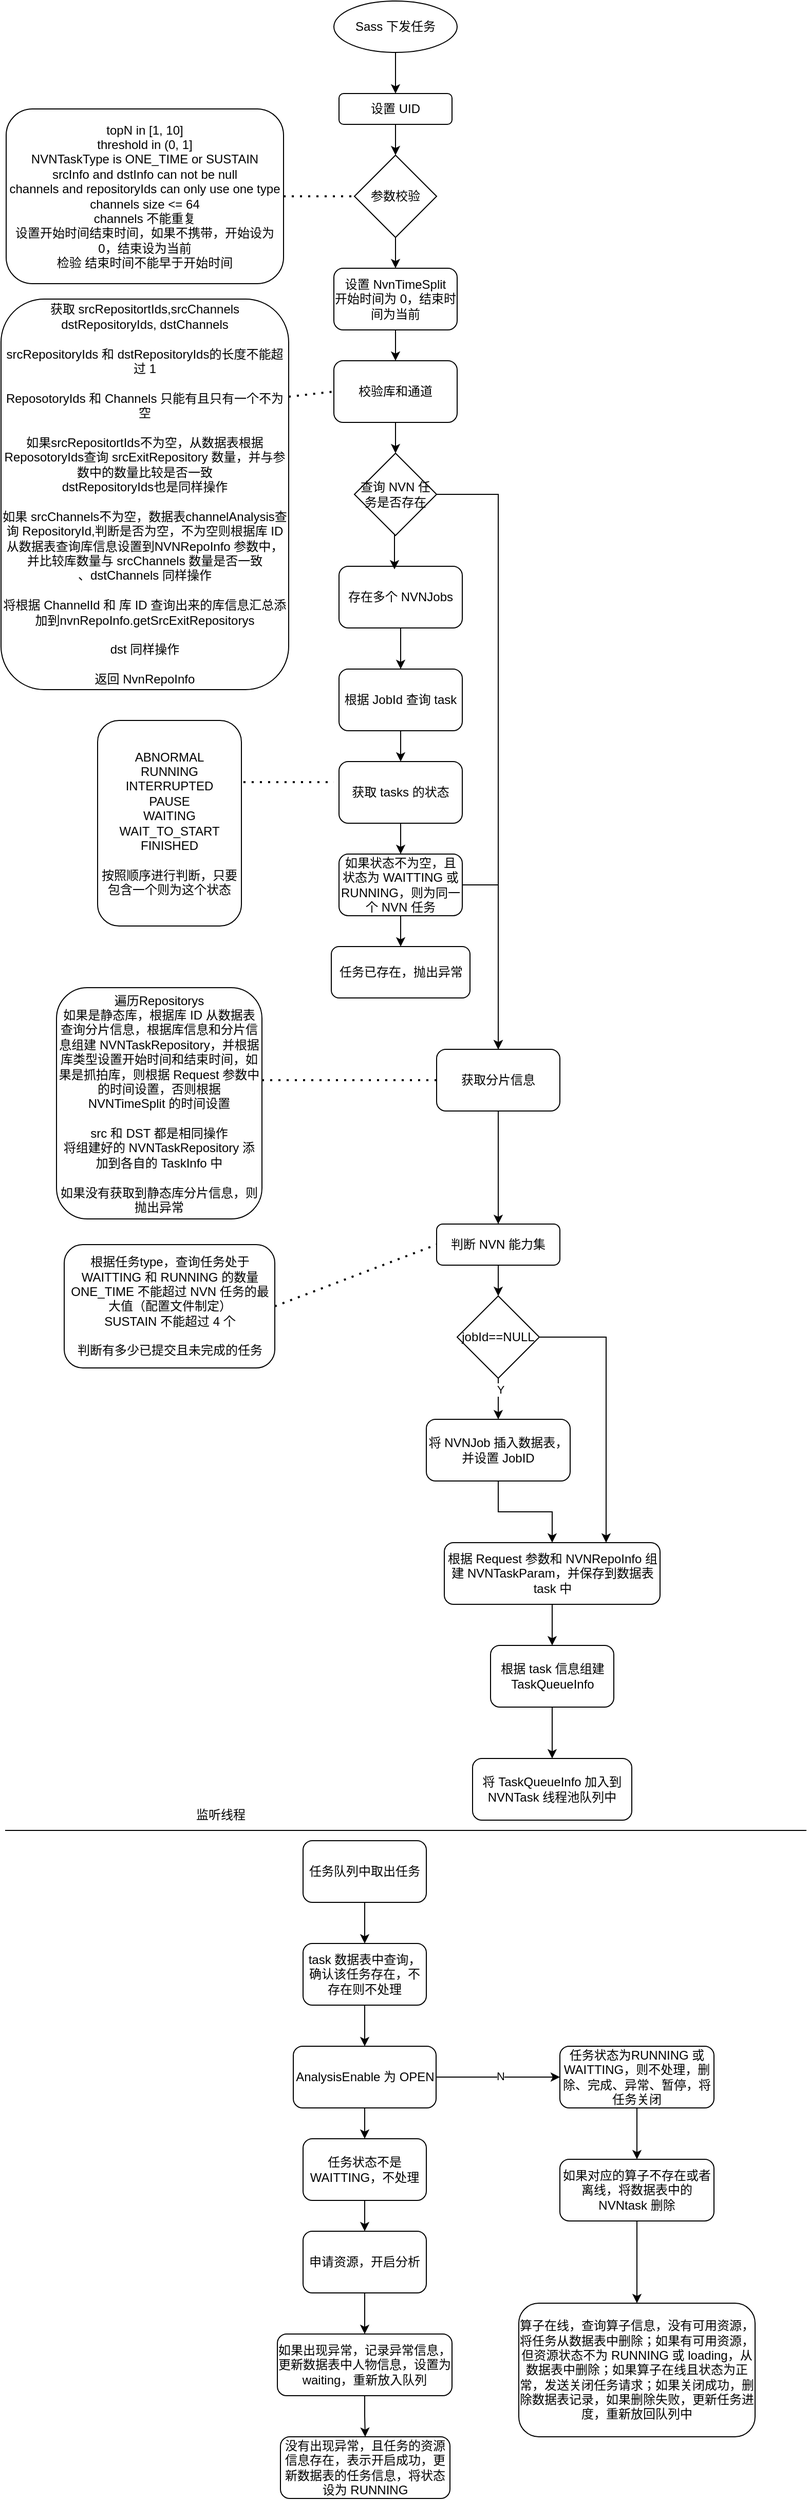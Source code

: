 <mxfile version="24.7.10">
  <diagram name="第 1 页" id="pQsE1rfgG5siOTRyVbLD">
    <mxGraphModel dx="1147" dy="730" grid="1" gridSize="10" guides="1" tooltips="1" connect="1" arrows="1" fold="1" page="1" pageScale="1" pageWidth="827" pageHeight="1169" math="0" shadow="0">
      <root>
        <mxCell id="0" />
        <mxCell id="1" parent="0" />
        <mxCell id="L79QZmaPCb8GzI981OfW-1" style="edgeStyle=orthogonalEdgeStyle;rounded=0;orthogonalLoop=1;jettySize=auto;html=1;exitX=0.5;exitY=1;exitDx=0;exitDy=0;entryX=0.5;entryY=0;entryDx=0;entryDy=0;" edge="1" parent="1" source="G-5BI7pJ8SagUFH3ydPl-1" target="G-5BI7pJ8SagUFH3ydPl-3">
          <mxGeometry relative="1" as="geometry" />
        </mxCell>
        <mxCell id="G-5BI7pJ8SagUFH3ydPl-1" value="Sass 下发任务" style="ellipse;whiteSpace=wrap;html=1;" parent="1" vertex="1">
          <mxGeometry x="360" y="20" width="120" height="50" as="geometry" />
        </mxCell>
        <mxCell id="L79QZmaPCb8GzI981OfW-2" style="edgeStyle=orthogonalEdgeStyle;rounded=0;orthogonalLoop=1;jettySize=auto;html=1;exitX=0.5;exitY=1;exitDx=0;exitDy=0;entryX=0.5;entryY=0;entryDx=0;entryDy=0;" edge="1" parent="1" source="G-5BI7pJ8SagUFH3ydPl-3" target="G-5BI7pJ8SagUFH3ydPl-4">
          <mxGeometry relative="1" as="geometry" />
        </mxCell>
        <mxCell id="G-5BI7pJ8SagUFH3ydPl-3" value="设置 UID" style="rounded=1;whiteSpace=wrap;html=1;" parent="1" vertex="1">
          <mxGeometry x="365" y="110" width="110" height="30" as="geometry" />
        </mxCell>
        <mxCell id="L79QZmaPCb8GzI981OfW-3" style="edgeStyle=orthogonalEdgeStyle;rounded=0;orthogonalLoop=1;jettySize=auto;html=1;exitX=0.5;exitY=1;exitDx=0;exitDy=0;entryX=0.5;entryY=0;entryDx=0;entryDy=0;" edge="1" parent="1" source="G-5BI7pJ8SagUFH3ydPl-4" target="G-5BI7pJ8SagUFH3ydPl-6">
          <mxGeometry relative="1" as="geometry" />
        </mxCell>
        <mxCell id="G-5BI7pJ8SagUFH3ydPl-4" value="参数校验" style="rhombus;whiteSpace=wrap;html=1;" parent="1" vertex="1">
          <mxGeometry x="380" y="170" width="80" height="80" as="geometry" />
        </mxCell>
        <mxCell id="G-5BI7pJ8SagUFH3ydPl-5" value="topN in [1, 10]&lt;div&gt;threshold in (0, 1]&lt;/div&gt;&lt;div&gt;NVNTaskType is ONE_TIME or SUSTAIN&lt;/div&gt;&lt;div&gt;srcInfo and dstInfo can not be null&lt;/div&gt;&lt;div&gt;channels and repositoryIds can only use one type&lt;/div&gt;&lt;div&gt;channels size &amp;lt;= 64&lt;/div&gt;&lt;div&gt;channels 不能重复&lt;/div&gt;&lt;div&gt;设置开始时间结束时间，如果不携带，开始设为 0，结束设为当前&lt;/div&gt;&lt;div&gt;检验 结束时间不能早于开始时间&lt;/div&gt;" style="rounded=1;whiteSpace=wrap;html=1;" parent="1" vertex="1">
          <mxGeometry x="41" y="125" width="270" height="170" as="geometry" />
        </mxCell>
        <mxCell id="L79QZmaPCb8GzI981OfW-4" style="edgeStyle=orthogonalEdgeStyle;rounded=0;orthogonalLoop=1;jettySize=auto;html=1;exitX=0.5;exitY=1;exitDx=0;exitDy=0;entryX=0.5;entryY=0;entryDx=0;entryDy=0;" edge="1" parent="1" source="G-5BI7pJ8SagUFH3ydPl-6" target="G-5BI7pJ8SagUFH3ydPl-7">
          <mxGeometry relative="1" as="geometry" />
        </mxCell>
        <mxCell id="G-5BI7pJ8SagUFH3ydPl-6" value="设置 NvnTimeSplit&lt;div&gt;开始时间为 0，结束时间为当前&lt;/div&gt;" style="rounded=1;whiteSpace=wrap;html=1;" parent="1" vertex="1">
          <mxGeometry x="360" y="280" width="120" height="60" as="geometry" />
        </mxCell>
        <mxCell id="L79QZmaPCb8GzI981OfW-7" style="edgeStyle=orthogonalEdgeStyle;rounded=0;orthogonalLoop=1;jettySize=auto;html=1;exitX=0.5;exitY=1;exitDx=0;exitDy=0;entryX=0.5;entryY=0;entryDx=0;entryDy=0;" edge="1" parent="1" source="G-5BI7pJ8SagUFH3ydPl-7" target="G-5BI7pJ8SagUFH3ydPl-10">
          <mxGeometry relative="1" as="geometry" />
        </mxCell>
        <mxCell id="G-5BI7pJ8SagUFH3ydPl-7" value="校验库和通道" style="rounded=1;whiteSpace=wrap;html=1;" parent="1" vertex="1">
          <mxGeometry x="360" y="370" width="120" height="60" as="geometry" />
        </mxCell>
        <mxCell id="G-5BI7pJ8SagUFH3ydPl-8" value="获取 srcRepositortIds,srcChannels&lt;div&gt;dstRepositoryIds, dstChannels&lt;/div&gt;&lt;div&gt;&lt;br&gt;&lt;/div&gt;&lt;div&gt;srcRepositoryIds 和 dstRepositoryIds的长度不能超过 1&lt;/div&gt;&lt;div&gt;&lt;br&gt;&lt;/div&gt;&lt;div&gt;ReposotoryIds 和 Channels 只能有且只有一个不为空&lt;/div&gt;&lt;div&gt;&lt;br&gt;&lt;/div&gt;&lt;div&gt;如果srcRepositortIds不为空，从数据表根据ReposotoryIds查询 srcExitRepository 数量，并与参数中的数量比较是否一致&lt;/div&gt;&lt;div&gt;dstRepositoryIds也是同样操作&lt;br&gt;&lt;/div&gt;&lt;div&gt;&lt;br&gt;&lt;/div&gt;&lt;div&gt;如果 srcChannels不为空，数据表channelAnalysis查询 RepositoryId,判断是否为空，不为空则根据库 ID 从数据表查询库信息设置到NVNRepoInfo 参数中，并比较库数量与 srcChannels 数量是否一致&lt;/div&gt;&lt;div&gt;、dstChannels 同样操作&lt;br&gt;&lt;/div&gt;&lt;div&gt;&lt;br&gt;&lt;/div&gt;&lt;div&gt;将根据 ChannelId 和 库 ID 查询出来的库信息汇总添加到nvnRepoInfo.getSrcExitRepositorys&lt;/div&gt;&lt;div&gt;&lt;br&gt;&lt;/div&gt;&lt;div&gt;dst 同样操作&lt;/div&gt;&lt;div&gt;&lt;br&gt;&lt;/div&gt;&lt;div&gt;返回 NvnRepoInfo&lt;/div&gt;" style="rounded=1;whiteSpace=wrap;html=1;" parent="1" vertex="1">
          <mxGeometry x="36" y="310" width="280" height="380" as="geometry" />
        </mxCell>
        <mxCell id="L79QZmaPCb8GzI981OfW-15" style="edgeStyle=orthogonalEdgeStyle;rounded=0;orthogonalLoop=1;jettySize=auto;html=1;exitX=1;exitY=0.5;exitDx=0;exitDy=0;entryX=0.5;entryY=0;entryDx=0;entryDy=0;" edge="1" parent="1" source="G-5BI7pJ8SagUFH3ydPl-10" target="G-5BI7pJ8SagUFH3ydPl-17">
          <mxGeometry relative="1" as="geometry" />
        </mxCell>
        <mxCell id="G-5BI7pJ8SagUFH3ydPl-10" value="查询 NVN 任务是否存在" style="rhombus;whiteSpace=wrap;html=1;" parent="1" vertex="1">
          <mxGeometry x="380" y="460" width="80" height="80" as="geometry" />
        </mxCell>
        <mxCell id="L79QZmaPCb8GzI981OfW-10" style="edgeStyle=orthogonalEdgeStyle;rounded=0;orthogonalLoop=1;jettySize=auto;html=1;exitX=0.5;exitY=1;exitDx=0;exitDy=0;entryX=0.5;entryY=0;entryDx=0;entryDy=0;" edge="1" parent="1" source="G-5BI7pJ8SagUFH3ydPl-11" target="G-5BI7pJ8SagUFH3ydPl-12">
          <mxGeometry relative="1" as="geometry" />
        </mxCell>
        <mxCell id="G-5BI7pJ8SagUFH3ydPl-11" value="存在多个 NVNJobs" style="rounded=1;whiteSpace=wrap;html=1;" parent="1" vertex="1">
          <mxGeometry x="365" y="570" width="120" height="60" as="geometry" />
        </mxCell>
        <mxCell id="L79QZmaPCb8GzI981OfW-11" style="edgeStyle=orthogonalEdgeStyle;rounded=0;orthogonalLoop=1;jettySize=auto;html=1;exitX=0.5;exitY=1;exitDx=0;exitDy=0;entryX=0.5;entryY=0;entryDx=0;entryDy=0;" edge="1" parent="1" source="G-5BI7pJ8SagUFH3ydPl-12" target="G-5BI7pJ8SagUFH3ydPl-13">
          <mxGeometry relative="1" as="geometry" />
        </mxCell>
        <mxCell id="G-5BI7pJ8SagUFH3ydPl-12" value="根据 JobId 查询 task" style="rounded=1;whiteSpace=wrap;html=1;" parent="1" vertex="1">
          <mxGeometry x="365" y="670" width="120" height="60" as="geometry" />
        </mxCell>
        <mxCell id="L79QZmaPCb8GzI981OfW-13" style="edgeStyle=orthogonalEdgeStyle;rounded=0;orthogonalLoop=1;jettySize=auto;html=1;exitX=0.5;exitY=1;exitDx=0;exitDy=0;entryX=0.5;entryY=0;entryDx=0;entryDy=0;" edge="1" parent="1" source="G-5BI7pJ8SagUFH3ydPl-13" target="G-5BI7pJ8SagUFH3ydPl-15">
          <mxGeometry relative="1" as="geometry" />
        </mxCell>
        <mxCell id="G-5BI7pJ8SagUFH3ydPl-13" value="获取 tasks 的状态" style="rounded=1;whiteSpace=wrap;html=1;" parent="1" vertex="1">
          <mxGeometry x="365" y="760" width="120" height="60" as="geometry" />
        </mxCell>
        <mxCell id="G-5BI7pJ8SagUFH3ydPl-14" value="ABNORMAL&lt;div&gt;RUNNING&lt;/div&gt;&lt;div&gt;INTERRUPTED&lt;/div&gt;&lt;div&gt;PAUSE&lt;/div&gt;&lt;div&gt;WAITING&lt;/div&gt;&lt;div&gt;WAIT_TO_START&lt;/div&gt;&lt;div&gt;FINISHED&lt;/div&gt;&lt;div&gt;&lt;br&gt;&lt;/div&gt;&lt;div&gt;按照顺序进行判断，只要包含一个则为这个状态&lt;/div&gt;" style="rounded=1;whiteSpace=wrap;html=1;" parent="1" vertex="1">
          <mxGeometry x="130" y="720" width="140" height="200" as="geometry" />
        </mxCell>
        <mxCell id="L79QZmaPCb8GzI981OfW-14" style="edgeStyle=orthogonalEdgeStyle;rounded=0;orthogonalLoop=1;jettySize=auto;html=1;exitX=0.5;exitY=1;exitDx=0;exitDy=0;entryX=0.5;entryY=0;entryDx=0;entryDy=0;" edge="1" parent="1" source="G-5BI7pJ8SagUFH3ydPl-15" target="G-5BI7pJ8SagUFH3ydPl-16">
          <mxGeometry relative="1" as="geometry" />
        </mxCell>
        <mxCell id="L79QZmaPCb8GzI981OfW-16" style="edgeStyle=orthogonalEdgeStyle;rounded=0;orthogonalLoop=1;jettySize=auto;html=1;exitX=1;exitY=0.5;exitDx=0;exitDy=0;" edge="1" parent="1" source="G-5BI7pJ8SagUFH3ydPl-15" target="G-5BI7pJ8SagUFH3ydPl-17">
          <mxGeometry relative="1" as="geometry" />
        </mxCell>
        <mxCell id="G-5BI7pJ8SagUFH3ydPl-15" value="如果状态不为空，且状态为 WAITTING 或 RUNNING，则为同一个 NVN 任务" style="rounded=1;whiteSpace=wrap;html=1;" parent="1" vertex="1">
          <mxGeometry x="365" y="850" width="120" height="60" as="geometry" />
        </mxCell>
        <mxCell id="G-5BI7pJ8SagUFH3ydPl-16" value="任务已存在，抛出异常" style="rounded=1;whiteSpace=wrap;html=1;" parent="1" vertex="1">
          <mxGeometry x="357.5" y="940" width="135" height="50" as="geometry" />
        </mxCell>
        <mxCell id="L79QZmaPCb8GzI981OfW-22" style="edgeStyle=orthogonalEdgeStyle;rounded=0;orthogonalLoop=1;jettySize=auto;html=1;exitX=0.5;exitY=1;exitDx=0;exitDy=0;entryX=0.5;entryY=0;entryDx=0;entryDy=0;" edge="1" parent="1" source="G-5BI7pJ8SagUFH3ydPl-17" target="G-5BI7pJ8SagUFH3ydPl-21">
          <mxGeometry relative="1" as="geometry" />
        </mxCell>
        <mxCell id="G-5BI7pJ8SagUFH3ydPl-17" value="获取分片信息" style="rounded=1;whiteSpace=wrap;html=1;" parent="1" vertex="1">
          <mxGeometry x="460" y="1040" width="120" height="60" as="geometry" />
        </mxCell>
        <mxCell id="G-5BI7pJ8SagUFH3ydPl-18" value="遍历Repositorys&lt;div&gt;如果是静态库，根据库 ID 从数据表查询分片信息，根据库信息和分片信息组建 NVNTaskRepository，并根据库类型设置开始时间和结束时间，如果是抓拍库，则根据 Request 参数中的时间设置，否则根据 NVNTimeSplit 的时间设置&lt;/div&gt;&lt;div&gt;&lt;br&gt;&lt;/div&gt;&lt;div&gt;src 和 DST 都是相同操作&lt;/div&gt;&lt;div&gt;将组建好的 NVNTaskRepository 添加到各自的 TaskInfo 中&lt;/div&gt;&lt;div&gt;&lt;br&gt;&lt;/div&gt;&lt;div&gt;如果没有获取到静态库分片信息，则抛出异常&lt;/div&gt;" style="rounded=1;whiteSpace=wrap;html=1;" parent="1" vertex="1">
          <mxGeometry x="90" y="980" width="200" height="225" as="geometry" />
        </mxCell>
        <mxCell id="L79QZmaPCb8GzI981OfW-21" style="edgeStyle=orthogonalEdgeStyle;rounded=0;orthogonalLoop=1;jettySize=auto;html=1;exitX=0.5;exitY=1;exitDx=0;exitDy=0;entryX=0.5;entryY=0;entryDx=0;entryDy=0;" edge="1" parent="1" source="G-5BI7pJ8SagUFH3ydPl-20" target="G-5BI7pJ8SagUFH3ydPl-24">
          <mxGeometry relative="1" as="geometry" />
        </mxCell>
        <mxCell id="L79QZmaPCb8GzI981OfW-23" value="Y" style="edgeLabel;html=1;align=center;verticalAlign=middle;resizable=0;points=[];" vertex="1" connectable="0" parent="L79QZmaPCb8GzI981OfW-21">
          <mxGeometry x="-0.45" y="2" relative="1" as="geometry">
            <mxPoint as="offset" />
          </mxGeometry>
        </mxCell>
        <mxCell id="L79QZmaPCb8GzI981OfW-25" style="edgeStyle=orthogonalEdgeStyle;rounded=0;orthogonalLoop=1;jettySize=auto;html=1;exitX=1;exitY=0.5;exitDx=0;exitDy=0;entryX=0.75;entryY=0;entryDx=0;entryDy=0;" edge="1" parent="1" source="G-5BI7pJ8SagUFH3ydPl-20" target="G-5BI7pJ8SagUFH3ydPl-25">
          <mxGeometry relative="1" as="geometry" />
        </mxCell>
        <mxCell id="G-5BI7pJ8SagUFH3ydPl-20" value="jobId==NULL" style="rhombus;whiteSpace=wrap;html=1;" parent="1" vertex="1">
          <mxGeometry x="480" y="1280" width="80" height="80" as="geometry" />
        </mxCell>
        <mxCell id="L79QZmaPCb8GzI981OfW-20" style="edgeStyle=orthogonalEdgeStyle;rounded=0;orthogonalLoop=1;jettySize=auto;html=1;exitX=0.5;exitY=1;exitDx=0;exitDy=0;entryX=0.5;entryY=0;entryDx=0;entryDy=0;" edge="1" parent="1" source="G-5BI7pJ8SagUFH3ydPl-21" target="G-5BI7pJ8SagUFH3ydPl-20">
          <mxGeometry relative="1" as="geometry" />
        </mxCell>
        <mxCell id="G-5BI7pJ8SagUFH3ydPl-21" value="判断 NVN 能力集" style="rounded=1;whiteSpace=wrap;html=1;" parent="1" vertex="1">
          <mxGeometry x="460" y="1210" width="120" height="40" as="geometry" />
        </mxCell>
        <mxCell id="G-5BI7pJ8SagUFH3ydPl-22" value="根据任务type，查询任务处于 WAITTING 和 RUNNING 的数量&lt;div&gt;ONE_TIME 不能超过 NVN 任务的最大值（配置文件制定）&lt;/div&gt;&lt;div&gt;SUSTAIN 不能超过 4 个&lt;/div&gt;&lt;div&gt;&lt;br&gt;&lt;/div&gt;&lt;div&gt;判断有多少已提交且未完成的任务&lt;/div&gt;" style="rounded=1;whiteSpace=wrap;html=1;" parent="1" vertex="1">
          <mxGeometry x="97.5" y="1230" width="205" height="120" as="geometry" />
        </mxCell>
        <mxCell id="L79QZmaPCb8GzI981OfW-24" style="edgeStyle=orthogonalEdgeStyle;rounded=0;orthogonalLoop=1;jettySize=auto;html=1;exitX=0.5;exitY=1;exitDx=0;exitDy=0;" edge="1" parent="1" source="G-5BI7pJ8SagUFH3ydPl-24" target="G-5BI7pJ8SagUFH3ydPl-25">
          <mxGeometry relative="1" as="geometry" />
        </mxCell>
        <mxCell id="G-5BI7pJ8SagUFH3ydPl-24" value="将 NVNJob 插入数据表，并设置 JobID" style="rounded=1;whiteSpace=wrap;html=1;" parent="1" vertex="1">
          <mxGeometry x="450" y="1400" width="140" height="60" as="geometry" />
        </mxCell>
        <mxCell id="L79QZmaPCb8GzI981OfW-26" style="edgeStyle=orthogonalEdgeStyle;rounded=0;orthogonalLoop=1;jettySize=auto;html=1;exitX=0.5;exitY=1;exitDx=0;exitDy=0;entryX=0.5;entryY=0;entryDx=0;entryDy=0;" edge="1" parent="1" source="G-5BI7pJ8SagUFH3ydPl-25" target="G-5BI7pJ8SagUFH3ydPl-26">
          <mxGeometry relative="1" as="geometry" />
        </mxCell>
        <mxCell id="G-5BI7pJ8SagUFH3ydPl-25" value="根据 Request 参数和 NVNRepoInfo 组建 NVNTaskParam，并保存到数据表task 中" style="rounded=1;whiteSpace=wrap;html=1;" parent="1" vertex="1">
          <mxGeometry x="467.5" y="1520" width="210" height="60" as="geometry" />
        </mxCell>
        <mxCell id="L79QZmaPCb8GzI981OfW-27" style="edgeStyle=orthogonalEdgeStyle;rounded=0;orthogonalLoop=1;jettySize=auto;html=1;exitX=0.5;exitY=1;exitDx=0;exitDy=0;entryX=0.5;entryY=0;entryDx=0;entryDy=0;" edge="1" parent="1" source="G-5BI7pJ8SagUFH3ydPl-26" target="G-5BI7pJ8SagUFH3ydPl-27">
          <mxGeometry relative="1" as="geometry" />
        </mxCell>
        <mxCell id="G-5BI7pJ8SagUFH3ydPl-26" value="根据 task 信息组建 TaskQueueInfo" style="rounded=1;whiteSpace=wrap;html=1;" parent="1" vertex="1">
          <mxGeometry x="512.5" y="1620" width="120" height="60" as="geometry" />
        </mxCell>
        <mxCell id="G-5BI7pJ8SagUFH3ydPl-27" value="将 TaskQueueInfo 加入到 NVNTask 线程池队列中" style="rounded=1;whiteSpace=wrap;html=1;" parent="1" vertex="1">
          <mxGeometry x="495" y="1730" width="155" height="60" as="geometry" />
        </mxCell>
        <mxCell id="L79QZmaPCb8GzI981OfW-30" style="edgeStyle=orthogonalEdgeStyle;rounded=0;orthogonalLoop=1;jettySize=auto;html=1;exitX=0.5;exitY=1;exitDx=0;exitDy=0;entryX=0.5;entryY=0;entryDx=0;entryDy=0;" edge="1" parent="1" source="G-5BI7pJ8SagUFH3ydPl-28" target="G-5BI7pJ8SagUFH3ydPl-29">
          <mxGeometry relative="1" as="geometry" />
        </mxCell>
        <mxCell id="G-5BI7pJ8SagUFH3ydPl-28" value="任务队列中取出任务" style="rounded=1;whiteSpace=wrap;html=1;" parent="1" vertex="1">
          <mxGeometry x="330" y="1810" width="120" height="60" as="geometry" />
        </mxCell>
        <mxCell id="L79QZmaPCb8GzI981OfW-31" style="edgeStyle=orthogonalEdgeStyle;rounded=0;orthogonalLoop=1;jettySize=auto;html=1;exitX=0.5;exitY=1;exitDx=0;exitDy=0;entryX=0.5;entryY=0;entryDx=0;entryDy=0;" edge="1" parent="1" source="G-5BI7pJ8SagUFH3ydPl-29" target="G-5BI7pJ8SagUFH3ydPl-30">
          <mxGeometry relative="1" as="geometry" />
        </mxCell>
        <mxCell id="G-5BI7pJ8SagUFH3ydPl-29" value="task 数据表中查询，确认该任务存在，不存在则不处理" style="rounded=1;whiteSpace=wrap;html=1;" parent="1" vertex="1">
          <mxGeometry x="330" y="1910" width="120" height="60" as="geometry" />
        </mxCell>
        <mxCell id="L79QZmaPCb8GzI981OfW-32" style="edgeStyle=orthogonalEdgeStyle;rounded=0;orthogonalLoop=1;jettySize=auto;html=1;exitX=0.5;exitY=1;exitDx=0;exitDy=0;entryX=0.5;entryY=0;entryDx=0;entryDy=0;" edge="1" parent="1" source="G-5BI7pJ8SagUFH3ydPl-30" target="G-5BI7pJ8SagUFH3ydPl-34">
          <mxGeometry relative="1" as="geometry" />
        </mxCell>
        <mxCell id="L79QZmaPCb8GzI981OfW-36" style="edgeStyle=orthogonalEdgeStyle;rounded=0;orthogonalLoop=1;jettySize=auto;html=1;exitX=1;exitY=0.5;exitDx=0;exitDy=0;" edge="1" parent="1" source="G-5BI7pJ8SagUFH3ydPl-30" target="G-5BI7pJ8SagUFH3ydPl-31">
          <mxGeometry relative="1" as="geometry" />
        </mxCell>
        <mxCell id="L79QZmaPCb8GzI981OfW-37" value="N" style="edgeLabel;html=1;align=center;verticalAlign=middle;resizable=0;points=[];" vertex="1" connectable="0" parent="L79QZmaPCb8GzI981OfW-36">
          <mxGeometry x="0.021" y="1" relative="1" as="geometry">
            <mxPoint x="1" as="offset" />
          </mxGeometry>
        </mxCell>
        <mxCell id="G-5BI7pJ8SagUFH3ydPl-30" value="AnalysisEnable 为 OPEN" style="rounded=1;whiteSpace=wrap;html=1;" parent="1" vertex="1">
          <mxGeometry x="320.5" y="2010" width="139" height="60" as="geometry" />
        </mxCell>
        <mxCell id="L79QZmaPCb8GzI981OfW-38" style="edgeStyle=orthogonalEdgeStyle;rounded=0;orthogonalLoop=1;jettySize=auto;html=1;exitX=0.5;exitY=1;exitDx=0;exitDy=0;entryX=0.5;entryY=0;entryDx=0;entryDy=0;" edge="1" parent="1" source="G-5BI7pJ8SagUFH3ydPl-31" target="G-5BI7pJ8SagUFH3ydPl-32">
          <mxGeometry relative="1" as="geometry" />
        </mxCell>
        <mxCell id="G-5BI7pJ8SagUFH3ydPl-31" value="任务状态为RUNNING 或 WAITTING，则不处理，删除、完成、异常、暂停，将任务关闭" style="rounded=1;whiteSpace=wrap;html=1;" parent="1" vertex="1">
          <mxGeometry x="580" y="2010" width="150" height="60" as="geometry" />
        </mxCell>
        <mxCell id="L79QZmaPCb8GzI981OfW-39" style="edgeStyle=orthogonalEdgeStyle;rounded=0;orthogonalLoop=1;jettySize=auto;html=1;exitX=0.5;exitY=1;exitDx=0;exitDy=0;entryX=0.5;entryY=0;entryDx=0;entryDy=0;" edge="1" parent="1" source="G-5BI7pJ8SagUFH3ydPl-32" target="G-5BI7pJ8SagUFH3ydPl-33">
          <mxGeometry relative="1" as="geometry" />
        </mxCell>
        <mxCell id="G-5BI7pJ8SagUFH3ydPl-32" value="如果对应的算子不存在或者离线，将数据表中的 NVNtask 删除" style="rounded=1;whiteSpace=wrap;html=1;" parent="1" vertex="1">
          <mxGeometry x="580" y="2120" width="150" height="60" as="geometry" />
        </mxCell>
        <mxCell id="G-5BI7pJ8SagUFH3ydPl-33" value="算子在线，查询算子信息，没有可用资源，将任务从数据表中删除；如果有可用资源，但资源状态不为 RUNNING 或 loading，从数据表中删除；如果算子在线且状态为正常，发送关闭任务请求；如果关闭成功，删除数据表记录，如果删除失败，更新任务进度，重新放回队列中" style="rounded=1;whiteSpace=wrap;html=1;" parent="1" vertex="1">
          <mxGeometry x="540" y="2260" width="230" height="130" as="geometry" />
        </mxCell>
        <mxCell id="L79QZmaPCb8GzI981OfW-33" style="edgeStyle=orthogonalEdgeStyle;rounded=0;orthogonalLoop=1;jettySize=auto;html=1;exitX=0.5;exitY=1;exitDx=0;exitDy=0;entryX=0.5;entryY=0;entryDx=0;entryDy=0;" edge="1" parent="1" source="G-5BI7pJ8SagUFH3ydPl-34" target="G-5BI7pJ8SagUFH3ydPl-35">
          <mxGeometry relative="1" as="geometry" />
        </mxCell>
        <mxCell id="G-5BI7pJ8SagUFH3ydPl-34" value="任务状态不是 WAITTING，不处理" style="rounded=1;whiteSpace=wrap;html=1;" parent="1" vertex="1">
          <mxGeometry x="330" y="2100" width="120" height="60" as="geometry" />
        </mxCell>
        <mxCell id="L79QZmaPCb8GzI981OfW-34" style="edgeStyle=orthogonalEdgeStyle;rounded=0;orthogonalLoop=1;jettySize=auto;html=1;exitX=0.5;exitY=1;exitDx=0;exitDy=0;entryX=0.5;entryY=0;entryDx=0;entryDy=0;" edge="1" parent="1" source="G-5BI7pJ8SagUFH3ydPl-35" target="G-5BI7pJ8SagUFH3ydPl-36">
          <mxGeometry relative="1" as="geometry" />
        </mxCell>
        <mxCell id="G-5BI7pJ8SagUFH3ydPl-35" value="申请资源，开启分析" style="rounded=1;whiteSpace=wrap;html=1;" parent="1" vertex="1">
          <mxGeometry x="330" y="2190" width="120" height="60" as="geometry" />
        </mxCell>
        <mxCell id="L79QZmaPCb8GzI981OfW-35" style="edgeStyle=orthogonalEdgeStyle;rounded=0;orthogonalLoop=1;jettySize=auto;html=1;exitX=0.5;exitY=1;exitDx=0;exitDy=0;entryX=0.5;entryY=0;entryDx=0;entryDy=0;" edge="1" parent="1" source="G-5BI7pJ8SagUFH3ydPl-36" target="G-5BI7pJ8SagUFH3ydPl-37">
          <mxGeometry relative="1" as="geometry" />
        </mxCell>
        <mxCell id="G-5BI7pJ8SagUFH3ydPl-36" value="如果出现异常，记录异常信息，更新数据表中人物信息，设置为 waiting，重新放入队列" style="rounded=1;whiteSpace=wrap;html=1;" parent="1" vertex="1">
          <mxGeometry x="305" y="2290" width="170" height="60" as="geometry" />
        </mxCell>
        <mxCell id="G-5BI7pJ8SagUFH3ydPl-37" value="没有出现异常，且任务的资源信息存在，表示开启成功，更新数据表的任务信息，将状态设为 RUNNING" style="rounded=1;whiteSpace=wrap;html=1;" parent="1" vertex="1">
          <mxGeometry x="308" y="2390" width="165" height="60" as="geometry" />
        </mxCell>
        <mxCell id="L79QZmaPCb8GzI981OfW-6" value="" style="endArrow=none;dashed=1;html=1;dashPattern=1 3;strokeWidth=2;rounded=0;exitX=1;exitY=0.5;exitDx=0;exitDy=0;" edge="1" parent="1" source="G-5BI7pJ8SagUFH3ydPl-5" target="G-5BI7pJ8SagUFH3ydPl-4">
          <mxGeometry width="50" height="50" relative="1" as="geometry">
            <mxPoint x="390" y="400" as="sourcePoint" />
            <mxPoint x="440" y="350" as="targetPoint" />
          </mxGeometry>
        </mxCell>
        <mxCell id="L79QZmaPCb8GzI981OfW-8" value="" style="endArrow=none;dashed=1;html=1;dashPattern=1 3;strokeWidth=2;rounded=0;exitX=1;exitY=0.25;exitDx=0;exitDy=0;" edge="1" parent="1" source="G-5BI7pJ8SagUFH3ydPl-8">
          <mxGeometry width="50" height="50" relative="1" as="geometry">
            <mxPoint x="310" y="450" as="sourcePoint" />
            <mxPoint x="360" y="400" as="targetPoint" />
          </mxGeometry>
        </mxCell>
        <mxCell id="L79QZmaPCb8GzI981OfW-9" style="edgeStyle=orthogonalEdgeStyle;rounded=0;orthogonalLoop=1;jettySize=auto;html=1;exitX=0.5;exitY=1;exitDx=0;exitDy=0;entryX=0.45;entryY=0.05;entryDx=0;entryDy=0;entryPerimeter=0;" edge="1" parent="1" source="G-5BI7pJ8SagUFH3ydPl-10" target="G-5BI7pJ8SagUFH3ydPl-11">
          <mxGeometry relative="1" as="geometry" />
        </mxCell>
        <mxCell id="L79QZmaPCb8GzI981OfW-12" value="" style="endArrow=none;dashed=1;html=1;dashPattern=1 3;strokeWidth=2;rounded=0;exitX=1.014;exitY=0.3;exitDx=0;exitDy=0;exitPerimeter=0;" edge="1" parent="1" source="G-5BI7pJ8SagUFH3ydPl-14">
          <mxGeometry width="50" height="50" relative="1" as="geometry">
            <mxPoint x="310" y="830" as="sourcePoint" />
            <mxPoint x="360" y="780" as="targetPoint" />
          </mxGeometry>
        </mxCell>
        <mxCell id="L79QZmaPCb8GzI981OfW-17" value="" style="endArrow=none;dashed=1;html=1;dashPattern=1 3;strokeWidth=2;rounded=0;exitX=1;exitY=0.4;exitDx=0;exitDy=0;exitPerimeter=0;" edge="1" parent="1" source="G-5BI7pJ8SagUFH3ydPl-18">
          <mxGeometry width="50" height="50" relative="1" as="geometry">
            <mxPoint x="410" y="1120" as="sourcePoint" />
            <mxPoint x="460" y="1070" as="targetPoint" />
          </mxGeometry>
        </mxCell>
        <mxCell id="L79QZmaPCb8GzI981OfW-19" value="" style="endArrow=none;dashed=1;html=1;dashPattern=1 3;strokeWidth=2;rounded=0;exitX=1;exitY=0.5;exitDx=0;exitDy=0;" edge="1" parent="1" source="G-5BI7pJ8SagUFH3ydPl-22">
          <mxGeometry width="50" height="50" relative="1" as="geometry">
            <mxPoint x="410" y="1280" as="sourcePoint" />
            <mxPoint x="460" y="1230" as="targetPoint" />
          </mxGeometry>
        </mxCell>
        <mxCell id="L79QZmaPCb8GzI981OfW-28" value="" style="endArrow=none;html=1;rounded=0;" edge="1" parent="1">
          <mxGeometry width="50" height="50" relative="1" as="geometry">
            <mxPoint x="40" y="1800" as="sourcePoint" />
            <mxPoint x="820" y="1800" as="targetPoint" />
          </mxGeometry>
        </mxCell>
        <mxCell id="L79QZmaPCb8GzI981OfW-29" value="监听线程" style="text;html=1;align=center;verticalAlign=middle;whiteSpace=wrap;rounded=0;" vertex="1" parent="1">
          <mxGeometry x="220" y="1770" width="60" height="30" as="geometry" />
        </mxCell>
      </root>
    </mxGraphModel>
  </diagram>
</mxfile>
